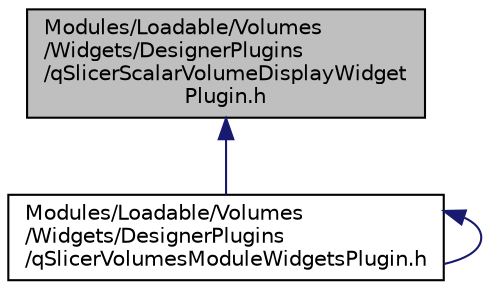 digraph "Modules/Loadable/Volumes/Widgets/DesignerPlugins/qSlicerScalarVolumeDisplayWidgetPlugin.h"
{
  bgcolor="transparent";
  edge [fontname="Helvetica",fontsize="10",labelfontname="Helvetica",labelfontsize="10"];
  node [fontname="Helvetica",fontsize="10",shape=record];
  Node5 [label="Modules/Loadable/Volumes\l/Widgets/DesignerPlugins\l/qSlicerScalarVolumeDisplayWidget\lPlugin.h",height=0.2,width=0.4,color="black", fillcolor="grey75", style="filled", fontcolor="black"];
  Node5 -> Node6 [dir="back",color="midnightblue",fontsize="10",style="solid",fontname="Helvetica"];
  Node6 [label="Modules/Loadable/Volumes\l/Widgets/DesignerPlugins\l/qSlicerVolumesModuleWidgetsPlugin.h",height=0.2,width=0.4,color="black",URL="$qSlicerVolumesModuleWidgetsPlugin_8h.html"];
  Node6 -> Node6 [dir="back",color="midnightblue",fontsize="10",style="solid",fontname="Helvetica"];
}
